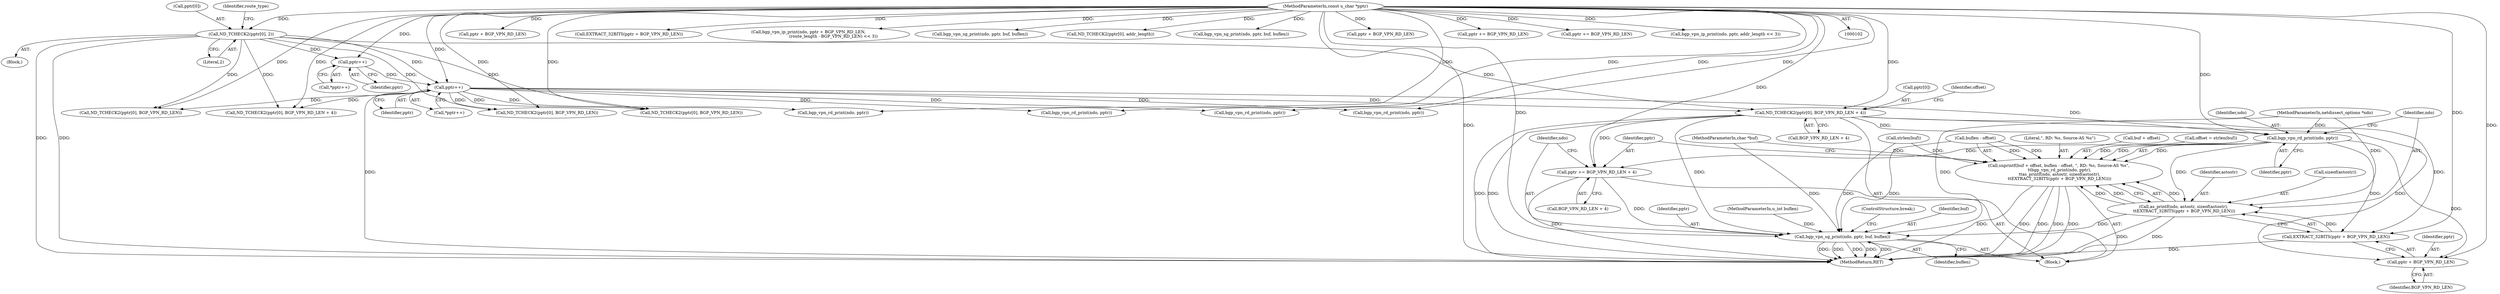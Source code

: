 digraph "0_tcpdump_d515b4b4a300479cdf1a6e0d1bb95bc1f9fee514@array" {
"1000298" [label="(Call,ND_TCHECK2(pptr[0], BGP_VPN_RD_LEN + 4))"];
"1000113" [label="(Call,ND_TCHECK2(pptr[0], 2))"];
"1000104" [label="(MethodParameterIn,const u_char *pptr)"];
"1000126" [label="(Call,pptr++)"];
"1000121" [label="(Call,pptr++)"];
"1000317" [label="(Call,bgp_vpn_rd_print(ndo, pptr))"];
"1000309" [label="(Call,snprintf(buf + offset, buflen - offset, \", RD: %s, Source-AS %s\",\n \t\tbgp_vpn_rd_print(ndo, pptr),\n \t\tas_printf(ndo, astostr, sizeof(astostr),\n \t\tEXTRACT_32BITS(pptr + BGP_VPN_RD_LEN))))"];
"1000320" [label="(Call,as_printf(ndo, astostr, sizeof(astostr),\n \t\tEXTRACT_32BITS(pptr + BGP_VPN_RD_LEN)))"];
"1000334" [label="(Call,bgp_vpn_sg_print(ndo, pptr, buf, buflen))"];
"1000325" [label="(Call,EXTRACT_32BITS(pptr + BGP_VPN_RD_LEN))"];
"1000326" [label="(Call,pptr + BGP_VPN_RD_LEN)"];
"1000329" [label="(Call,pptr += BGP_VPN_RD_LEN + 4)"];
"1000119" [label="(Identifier,route_type)"];
"1000224" [label="(Call,bgp_vpn_rd_print(ndo, pptr))"];
"1000104" [label="(MethodParameterIn,const u_char *pptr)"];
"1000103" [label="(MethodParameterIn,netdissect_options *ndo)"];
"1000302" [label="(Call,BGP_VPN_RD_LEN + 4)"];
"1000202" [label="(Call,pptr + BGP_VPN_RD_LEN)"];
"1000326" [label="(Call,pptr + BGP_VPN_RD_LEN)"];
"1000331" [label="(Call,BGP_VPN_RD_LEN + 4)"];
"1000142" [label="(Call,ND_TCHECK2(pptr[0], BGP_VPN_RD_LEN))"];
"1000201" [label="(Call,EXTRACT_32BITS(pptr + BGP_VPN_RD_LEN))"];
"1000127" [label="(Identifier,pptr)"];
"1000162" [label="(Call,bgp_vpn_ip_print(ndo, pptr + BGP_VPN_RD_LEN,\n                                      (route_length - BGP_VPN_RD_LEN) << 3))"];
"1000320" [label="(Call,as_printf(ndo, astostr, sizeof(astostr),\n \t\tEXTRACT_32BITS(pptr + BGP_VPN_RD_LEN)))"];
"1000317" [label="(Call,bgp_vpn_rd_print(ndo, pptr))"];
"1000122" [label="(Identifier,pptr)"];
"1000328" [label="(Identifier,BGP_VPN_RD_LEN)"];
"1000232" [label="(Call,bgp_vpn_sg_print(ndo, pptr, buf, buflen))"];
"1000107" [label="(Block,)"];
"1000125" [label="(Call,*pptr++)"];
"1000334" [label="(Call,bgp_vpn_sg_print(ndo, pptr, buf, buflen))"];
"1000339" [label="(ControlStructure,break;)"];
"1000337" [label="(Identifier,buf)"];
"1000140" [label="(Block,)"];
"1000309" [label="(Call,snprintf(buf + offset, buflen - offset, \", RD: %s, Source-AS %s\",\n \t\tbgp_vpn_rd_print(ndo, pptr),\n \t\tas_printf(ndo, astostr, sizeof(astostr),\n \t\tEXTRACT_32BITS(pptr + BGP_VPN_RD_LEN))))"];
"1000242" [label="(Call,ND_TCHECK2(pptr[0], addr_length))"];
"1000299" [label="(Call,pptr[0])"];
"1000330" [label="(Identifier,pptr)"];
"1000338" [label="(Identifier,buflen)"];
"1000329" [label="(Call,pptr += BGP_VPN_RD_LEN + 4)"];
"1000290" [label="(Call,bgp_vpn_sg_print(ndo, pptr, buf, buflen))"];
"1000159" [label="(Call,bgp_vpn_rd_print(ndo, pptr))"];
"1000322" [label="(Identifier,astostr)"];
"1000318" [label="(Identifier,ndo)"];
"1000174" [label="(Call,ND_TCHECK2(pptr[0], BGP_VPN_RD_LEN + 4))"];
"1000121" [label="(Call,pptr++)"];
"1000310" [label="(Call,buf + offset)"];
"1000323" [label="(Call,sizeof(astostr))"];
"1000164" [label="(Call,pptr + BGP_VPN_RD_LEN)"];
"1000305" [label="(Call,offset = strlen(buf))"];
"1000307" [label="(Call,strlen(buf))"];
"1000113" [label="(Call,ND_TCHECK2(pptr[0], 2))"];
"1000114" [label="(Call,pptr[0])"];
"1000284" [label="(Call,bgp_vpn_rd_print(ndo, pptr))"];
"1000327" [label="(Identifier,pptr)"];
"1000227" [label="(Call,pptr += BGP_VPN_RD_LEN)"];
"1000313" [label="(Call,buflen - offset)"];
"1000287" [label="(Call,pptr += BGP_VPN_RD_LEN)"];
"1000126" [label="(Call,pptr++)"];
"1000325" [label="(Call,EXTRACT_32BITS(pptr + BGP_VPN_RD_LEN))"];
"1000259" [label="(Call,bgp_vpn_ip_print(ndo, pptr, addr_length << 3))"];
"1000335" [label="(Identifier,ndo)"];
"1000193" [label="(Call,bgp_vpn_rd_print(ndo, pptr))"];
"1000316" [label="(Literal,\", RD: %s, Source-AS %s\")"];
"1000321" [label="(Identifier,ndo)"];
"1000319" [label="(Identifier,pptr)"];
"1000105" [label="(MethodParameterIn,char *buf)"];
"1000120" [label="(Call,*pptr++)"];
"1000207" [label="(Call,ND_TCHECK2(pptr[0], BGP_VPN_RD_LEN))"];
"1000336" [label="(Identifier,pptr)"];
"1000106" [label="(MethodParameterIn,u_int buflen)"];
"1000267" [label="(Call,ND_TCHECK2(pptr[0], BGP_VPN_RD_LEN))"];
"1000306" [label="(Identifier,offset)"];
"1000351" [label="(MethodReturn,RET)"];
"1000298" [label="(Call,ND_TCHECK2(pptr[0], BGP_VPN_RD_LEN + 4))"];
"1000117" [label="(Literal,2)"];
"1000298" -> "1000140"  [label="AST: "];
"1000298" -> "1000302"  [label="CFG: "];
"1000299" -> "1000298"  [label="AST: "];
"1000302" -> "1000298"  [label="AST: "];
"1000306" -> "1000298"  [label="CFG: "];
"1000298" -> "1000351"  [label="DDG: "];
"1000298" -> "1000351"  [label="DDG: "];
"1000113" -> "1000298"  [label="DDG: "];
"1000126" -> "1000298"  [label="DDG: "];
"1000104" -> "1000298"  [label="DDG: "];
"1000298" -> "1000317"  [label="DDG: "];
"1000298" -> "1000325"  [label="DDG: "];
"1000298" -> "1000326"  [label="DDG: "];
"1000298" -> "1000329"  [label="DDG: "];
"1000298" -> "1000334"  [label="DDG: "];
"1000113" -> "1000107"  [label="AST: "];
"1000113" -> "1000117"  [label="CFG: "];
"1000114" -> "1000113"  [label="AST: "];
"1000117" -> "1000113"  [label="AST: "];
"1000119" -> "1000113"  [label="CFG: "];
"1000113" -> "1000351"  [label="DDG: "];
"1000113" -> "1000351"  [label="DDG: "];
"1000104" -> "1000113"  [label="DDG: "];
"1000113" -> "1000121"  [label="DDG: "];
"1000113" -> "1000126"  [label="DDG: "];
"1000113" -> "1000142"  [label="DDG: "];
"1000113" -> "1000174"  [label="DDG: "];
"1000113" -> "1000207"  [label="DDG: "];
"1000113" -> "1000267"  [label="DDG: "];
"1000104" -> "1000102"  [label="AST: "];
"1000104" -> "1000351"  [label="DDG: "];
"1000104" -> "1000121"  [label="DDG: "];
"1000104" -> "1000126"  [label="DDG: "];
"1000104" -> "1000142"  [label="DDG: "];
"1000104" -> "1000159"  [label="DDG: "];
"1000104" -> "1000162"  [label="DDG: "];
"1000104" -> "1000164"  [label="DDG: "];
"1000104" -> "1000174"  [label="DDG: "];
"1000104" -> "1000193"  [label="DDG: "];
"1000104" -> "1000201"  [label="DDG: "];
"1000104" -> "1000202"  [label="DDG: "];
"1000104" -> "1000207"  [label="DDG: "];
"1000104" -> "1000224"  [label="DDG: "];
"1000104" -> "1000227"  [label="DDG: "];
"1000104" -> "1000232"  [label="DDG: "];
"1000104" -> "1000242"  [label="DDG: "];
"1000104" -> "1000259"  [label="DDG: "];
"1000104" -> "1000267"  [label="DDG: "];
"1000104" -> "1000284"  [label="DDG: "];
"1000104" -> "1000287"  [label="DDG: "];
"1000104" -> "1000290"  [label="DDG: "];
"1000104" -> "1000317"  [label="DDG: "];
"1000104" -> "1000325"  [label="DDG: "];
"1000104" -> "1000326"  [label="DDG: "];
"1000104" -> "1000329"  [label="DDG: "];
"1000104" -> "1000334"  [label="DDG: "];
"1000126" -> "1000125"  [label="AST: "];
"1000126" -> "1000127"  [label="CFG: "];
"1000127" -> "1000126"  [label="AST: "];
"1000125" -> "1000126"  [label="CFG: "];
"1000126" -> "1000351"  [label="DDG: "];
"1000121" -> "1000126"  [label="DDG: "];
"1000126" -> "1000142"  [label="DDG: "];
"1000126" -> "1000159"  [label="DDG: "];
"1000126" -> "1000174"  [label="DDG: "];
"1000126" -> "1000193"  [label="DDG: "];
"1000126" -> "1000207"  [label="DDG: "];
"1000126" -> "1000224"  [label="DDG: "];
"1000126" -> "1000267"  [label="DDG: "];
"1000126" -> "1000284"  [label="DDG: "];
"1000126" -> "1000317"  [label="DDG: "];
"1000121" -> "1000120"  [label="AST: "];
"1000121" -> "1000122"  [label="CFG: "];
"1000122" -> "1000121"  [label="AST: "];
"1000120" -> "1000121"  [label="CFG: "];
"1000317" -> "1000309"  [label="AST: "];
"1000317" -> "1000319"  [label="CFG: "];
"1000318" -> "1000317"  [label="AST: "];
"1000319" -> "1000317"  [label="AST: "];
"1000321" -> "1000317"  [label="CFG: "];
"1000317" -> "1000309"  [label="DDG: "];
"1000317" -> "1000309"  [label="DDG: "];
"1000103" -> "1000317"  [label="DDG: "];
"1000317" -> "1000320"  [label="DDG: "];
"1000317" -> "1000325"  [label="DDG: "];
"1000317" -> "1000326"  [label="DDG: "];
"1000317" -> "1000329"  [label="DDG: "];
"1000309" -> "1000140"  [label="AST: "];
"1000309" -> "1000320"  [label="CFG: "];
"1000310" -> "1000309"  [label="AST: "];
"1000313" -> "1000309"  [label="AST: "];
"1000316" -> "1000309"  [label="AST: "];
"1000320" -> "1000309"  [label="AST: "];
"1000330" -> "1000309"  [label="CFG: "];
"1000309" -> "1000351"  [label="DDG: "];
"1000309" -> "1000351"  [label="DDG: "];
"1000309" -> "1000351"  [label="DDG: "];
"1000309" -> "1000351"  [label="DDG: "];
"1000309" -> "1000351"  [label="DDG: "];
"1000307" -> "1000309"  [label="DDG: "];
"1000105" -> "1000309"  [label="DDG: "];
"1000305" -> "1000309"  [label="DDG: "];
"1000313" -> "1000309"  [label="DDG: "];
"1000313" -> "1000309"  [label="DDG: "];
"1000320" -> "1000309"  [label="DDG: "];
"1000320" -> "1000309"  [label="DDG: "];
"1000320" -> "1000309"  [label="DDG: "];
"1000320" -> "1000325"  [label="CFG: "];
"1000321" -> "1000320"  [label="AST: "];
"1000322" -> "1000320"  [label="AST: "];
"1000323" -> "1000320"  [label="AST: "];
"1000325" -> "1000320"  [label="AST: "];
"1000320" -> "1000351"  [label="DDG: "];
"1000320" -> "1000351"  [label="DDG: "];
"1000103" -> "1000320"  [label="DDG: "];
"1000325" -> "1000320"  [label="DDG: "];
"1000320" -> "1000334"  [label="DDG: "];
"1000334" -> "1000140"  [label="AST: "];
"1000334" -> "1000338"  [label="CFG: "];
"1000335" -> "1000334"  [label="AST: "];
"1000336" -> "1000334"  [label="AST: "];
"1000337" -> "1000334"  [label="AST: "];
"1000338" -> "1000334"  [label="AST: "];
"1000339" -> "1000334"  [label="CFG: "];
"1000334" -> "1000351"  [label="DDG: "];
"1000334" -> "1000351"  [label="DDG: "];
"1000334" -> "1000351"  [label="DDG: "];
"1000334" -> "1000351"  [label="DDG: "];
"1000334" -> "1000351"  [label="DDG: "];
"1000103" -> "1000334"  [label="DDG: "];
"1000329" -> "1000334"  [label="DDG: "];
"1000105" -> "1000334"  [label="DDG: "];
"1000307" -> "1000334"  [label="DDG: "];
"1000313" -> "1000334"  [label="DDG: "];
"1000106" -> "1000334"  [label="DDG: "];
"1000325" -> "1000326"  [label="CFG: "];
"1000326" -> "1000325"  [label="AST: "];
"1000325" -> "1000351"  [label="DDG: "];
"1000326" -> "1000328"  [label="CFG: "];
"1000327" -> "1000326"  [label="AST: "];
"1000328" -> "1000326"  [label="AST: "];
"1000329" -> "1000140"  [label="AST: "];
"1000329" -> "1000331"  [label="CFG: "];
"1000330" -> "1000329"  [label="AST: "];
"1000331" -> "1000329"  [label="AST: "];
"1000335" -> "1000329"  [label="CFG: "];
"1000329" -> "1000351"  [label="DDG: "];
}
